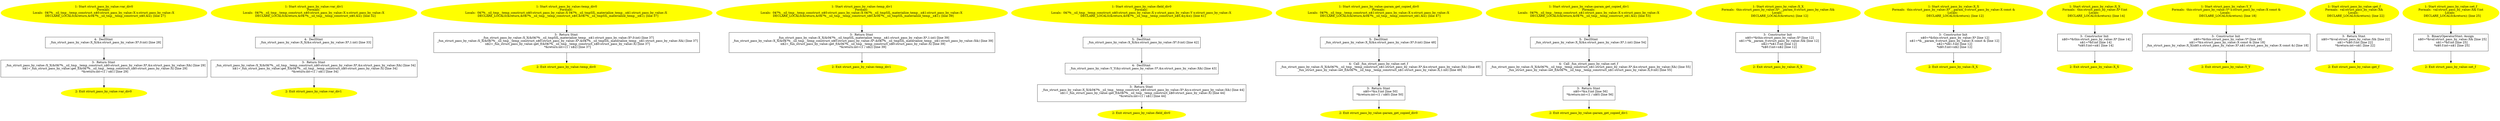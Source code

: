 /* @generated */
digraph iCFG {
"var_div0#struct_pass_by_value#_ZN20struct_pass_by_value8var_div0Ev.ea769bea3089b35ba8da79453ced9a10_1" [label="1: Start struct_pass_by_value::var_div0\nFormals: \nLocals:  0$?%__sil_tmp__temp_construct_n$0:struct_pass_by_value::X x:struct_pass_by_value::X \n   DECLARE_LOCALS(&return,&0$?%__sil_tmp__temp_construct_n$0,&x); [line 27]\n " color=yellow style=filled]
	

	 "var_div0#struct_pass_by_value#_ZN20struct_pass_by_value8var_div0Ev.ea769bea3089b35ba8da79453ced9a10_1" -> "var_div0#struct_pass_by_value#_ZN20struct_pass_by_value8var_div0Ev.ea769bea3089b35ba8da79453ced9a10_4" ;
"var_div0#struct_pass_by_value#_ZN20struct_pass_by_value8var_div0Ev.ea769bea3089b35ba8da79453ced9a10_2" [label="2: Exit struct_pass_by_value::var_div0 \n  " color=yellow style=filled]
	

"var_div0#struct_pass_by_value#_ZN20struct_pass_by_value8var_div0Ev.ea769bea3089b35ba8da79453ced9a10_3" [label="3:  Return Stmt \n   _fun_struct_pass_by_value::X_X(&0$?%__sil_tmp__temp_construct_n$0:struct_pass_by_value::X*,&x:struct_pass_by_value::X&) [line 29]\n  n$1=_fun_struct_pass_by_value::get_f(&0$?%__sil_tmp__temp_construct_n$0:struct_pass_by_value::X) [line 29]\n  *&return:int=(1 / n$1) [line 29]\n " shape="box"]
	

	 "var_div0#struct_pass_by_value#_ZN20struct_pass_by_value8var_div0Ev.ea769bea3089b35ba8da79453ced9a10_3" -> "var_div0#struct_pass_by_value#_ZN20struct_pass_by_value8var_div0Ev.ea769bea3089b35ba8da79453ced9a10_2" ;
"var_div0#struct_pass_by_value#_ZN20struct_pass_by_value8var_div0Ev.ea769bea3089b35ba8da79453ced9a10_4" [label="4:  DeclStmt \n   _fun_struct_pass_by_value::X_X(&x:struct_pass_by_value::X*,0:int) [line 28]\n " shape="box"]
	

	 "var_div0#struct_pass_by_value#_ZN20struct_pass_by_value8var_div0Ev.ea769bea3089b35ba8da79453ced9a10_4" -> "var_div0#struct_pass_by_value#_ZN20struct_pass_by_value8var_div0Ev.ea769bea3089b35ba8da79453ced9a10_3" ;
"var_div1#struct_pass_by_value#_ZN20struct_pass_by_value8var_div1Ev.8d008dbf4f81bb7828cb268151c5d801_1" [label="1: Start struct_pass_by_value::var_div1\nFormals: \nLocals:  0$?%__sil_tmp__temp_construct_n$0:struct_pass_by_value::X x:struct_pass_by_value::X \n   DECLARE_LOCALS(&return,&0$?%__sil_tmp__temp_construct_n$0,&x); [line 32]\n " color=yellow style=filled]
	

	 "var_div1#struct_pass_by_value#_ZN20struct_pass_by_value8var_div1Ev.8d008dbf4f81bb7828cb268151c5d801_1" -> "var_div1#struct_pass_by_value#_ZN20struct_pass_by_value8var_div1Ev.8d008dbf4f81bb7828cb268151c5d801_4" ;
"var_div1#struct_pass_by_value#_ZN20struct_pass_by_value8var_div1Ev.8d008dbf4f81bb7828cb268151c5d801_2" [label="2: Exit struct_pass_by_value::var_div1 \n  " color=yellow style=filled]
	

"var_div1#struct_pass_by_value#_ZN20struct_pass_by_value8var_div1Ev.8d008dbf4f81bb7828cb268151c5d801_3" [label="3:  Return Stmt \n   _fun_struct_pass_by_value::X_X(&0$?%__sil_tmp__temp_construct_n$0:struct_pass_by_value::X*,&x:struct_pass_by_value::X&) [line 34]\n  n$1=_fun_struct_pass_by_value::get_f(&0$?%__sil_tmp__temp_construct_n$0:struct_pass_by_value::X) [line 34]\n  *&return:int=(1 / n$1) [line 34]\n " shape="box"]
	

	 "var_div1#struct_pass_by_value#_ZN20struct_pass_by_value8var_div1Ev.8d008dbf4f81bb7828cb268151c5d801_3" -> "var_div1#struct_pass_by_value#_ZN20struct_pass_by_value8var_div1Ev.8d008dbf4f81bb7828cb268151c5d801_2" ;
"var_div1#struct_pass_by_value#_ZN20struct_pass_by_value8var_div1Ev.8d008dbf4f81bb7828cb268151c5d801_4" [label="4:  DeclStmt \n   _fun_struct_pass_by_value::X_X(&x:struct_pass_by_value::X*,1:int) [line 33]\n " shape="box"]
	

	 "var_div1#struct_pass_by_value#_ZN20struct_pass_by_value8var_div1Ev.8d008dbf4f81bb7828cb268151c5d801_4" -> "var_div1#struct_pass_by_value#_ZN20struct_pass_by_value8var_div1Ev.8d008dbf4f81bb7828cb268151c5d801_3" ;
"temp_div0#struct_pass_by_value#_ZN20struct_pass_by_value9temp_div0Ev.6a3fc7a7402a35ea8c204e12f479e694_1" [label="1: Start struct_pass_by_value::temp_div0\nFormals: \nLocals:  0$?%__sil_tmp__temp_construct_n$0:struct_pass_by_value::X 0$?%__sil_tmpSIL_materialize_temp__n$1:struct_pass_by_value::X \n   DECLARE_LOCALS(&return,&0$?%__sil_tmp__temp_construct_n$0,&0$?%__sil_tmpSIL_materialize_temp__n$1); [line 37]\n " color=yellow style=filled]
	

	 "temp_div0#struct_pass_by_value#_ZN20struct_pass_by_value9temp_div0Ev.6a3fc7a7402a35ea8c204e12f479e694_1" -> "temp_div0#struct_pass_by_value#_ZN20struct_pass_by_value9temp_div0Ev.6a3fc7a7402a35ea8c204e12f479e694_3" ;
"temp_div0#struct_pass_by_value#_ZN20struct_pass_by_value9temp_div0Ev.6a3fc7a7402a35ea8c204e12f479e694_2" [label="2: Exit struct_pass_by_value::temp_div0 \n  " color=yellow style=filled]
	

"temp_div0#struct_pass_by_value#_ZN20struct_pass_by_value9temp_div0Ev.6a3fc7a7402a35ea8c204e12f479e694_3" [label="3:  Return Stmt \n   _fun_struct_pass_by_value::X_X(&0$?%__sil_tmpSIL_materialize_temp__n$1:struct_pass_by_value::X*,0:int) [line 37]\n  _fun_struct_pass_by_value::X_X(&0$?%__sil_tmp__temp_construct_n$0:struct_pass_by_value::X*,&0$?%__sil_tmpSIL_materialize_temp__n$1:struct_pass_by_value::X&) [line 37]\n  n$2=_fun_struct_pass_by_value::get_f(&0$?%__sil_tmp__temp_construct_n$0:struct_pass_by_value::X) [line 37]\n  *&return:int=(1 / n$2) [line 37]\n " shape="box"]
	

	 "temp_div0#struct_pass_by_value#_ZN20struct_pass_by_value9temp_div0Ev.6a3fc7a7402a35ea8c204e12f479e694_3" -> "temp_div0#struct_pass_by_value#_ZN20struct_pass_by_value9temp_div0Ev.6a3fc7a7402a35ea8c204e12f479e694_2" ;
"temp_div1#struct_pass_by_value#_ZN20struct_pass_by_value9temp_div1Ev.e4430496c9975df81d6f1cda9849e4c1_1" [label="1: Start struct_pass_by_value::temp_div1\nFormals: \nLocals:  0$?%__sil_tmp__temp_construct_n$0:struct_pass_by_value::X 0$?%__sil_tmpSIL_materialize_temp__n$1:struct_pass_by_value::X \n   DECLARE_LOCALS(&return,&0$?%__sil_tmp__temp_construct_n$0,&0$?%__sil_tmpSIL_materialize_temp__n$1); [line 39]\n " color=yellow style=filled]
	

	 "temp_div1#struct_pass_by_value#_ZN20struct_pass_by_value9temp_div1Ev.e4430496c9975df81d6f1cda9849e4c1_1" -> "temp_div1#struct_pass_by_value#_ZN20struct_pass_by_value9temp_div1Ev.e4430496c9975df81d6f1cda9849e4c1_3" ;
"temp_div1#struct_pass_by_value#_ZN20struct_pass_by_value9temp_div1Ev.e4430496c9975df81d6f1cda9849e4c1_2" [label="2: Exit struct_pass_by_value::temp_div1 \n  " color=yellow style=filled]
	

"temp_div1#struct_pass_by_value#_ZN20struct_pass_by_value9temp_div1Ev.e4430496c9975df81d6f1cda9849e4c1_3" [label="3:  Return Stmt \n   _fun_struct_pass_by_value::X_X(&0$?%__sil_tmpSIL_materialize_temp__n$1:struct_pass_by_value::X*,1:int) [line 39]\n  _fun_struct_pass_by_value::X_X(&0$?%__sil_tmp__temp_construct_n$0:struct_pass_by_value::X*,&0$?%__sil_tmpSIL_materialize_temp__n$1:struct_pass_by_value::X&) [line 39]\n  n$2=_fun_struct_pass_by_value::get_f(&0$?%__sil_tmp__temp_construct_n$0:struct_pass_by_value::X) [line 39]\n  *&return:int=(1 / n$2) [line 39]\n " shape="box"]
	

	 "temp_div1#struct_pass_by_value#_ZN20struct_pass_by_value9temp_div1Ev.e4430496c9975df81d6f1cda9849e4c1_3" -> "temp_div1#struct_pass_by_value#_ZN20struct_pass_by_value9temp_div1Ev.e4430496c9975df81d6f1cda9849e4c1_2" ;
"field_div0#struct_pass_by_value#_ZN20struct_pass_by_value10field_div0Ev.12455f7da0951932d0d6e44f468a9dfa_1" [label="1: Start struct_pass_by_value::field_div0\nFormals: \nLocals:  0$?%__sil_tmp__temp_construct_n$0:struct_pass_by_value::X y:struct_pass_by_value::Y x:struct_pass_by_value::X \n   DECLARE_LOCALS(&return,&0$?%__sil_tmp__temp_construct_n$0,&y,&x); [line 41]\n " color=yellow style=filled]
	

	 "field_div0#struct_pass_by_value#_ZN20struct_pass_by_value10field_div0Ev.12455f7da0951932d0d6e44f468a9dfa_1" -> "field_div0#struct_pass_by_value#_ZN20struct_pass_by_value10field_div0Ev.12455f7da0951932d0d6e44f468a9dfa_5" ;
"field_div0#struct_pass_by_value#_ZN20struct_pass_by_value10field_div0Ev.12455f7da0951932d0d6e44f468a9dfa_2" [label="2: Exit struct_pass_by_value::field_div0 \n  " color=yellow style=filled]
	

"field_div0#struct_pass_by_value#_ZN20struct_pass_by_value10field_div0Ev.12455f7da0951932d0d6e44f468a9dfa_3" [label="3:  Return Stmt \n   _fun_struct_pass_by_value::X_X(&0$?%__sil_tmp__temp_construct_n$0:struct_pass_by_value::X*,&y.x:struct_pass_by_value::X&) [line 44]\n  n$1=_fun_struct_pass_by_value::get_f(&0$?%__sil_tmp__temp_construct_n$0:struct_pass_by_value::X) [line 44]\n  *&return:int=(1 / n$1) [line 44]\n " shape="box"]
	

	 "field_div0#struct_pass_by_value#_ZN20struct_pass_by_value10field_div0Ev.12455f7da0951932d0d6e44f468a9dfa_3" -> "field_div0#struct_pass_by_value#_ZN20struct_pass_by_value10field_div0Ev.12455f7da0951932d0d6e44f468a9dfa_2" ;
"field_div0#struct_pass_by_value#_ZN20struct_pass_by_value10field_div0Ev.12455f7da0951932d0d6e44f468a9dfa_4" [label="4:  DeclStmt \n   _fun_struct_pass_by_value::Y_Y(&y:struct_pass_by_value::Y*,&x:struct_pass_by_value::X&) [line 43]\n " shape="box"]
	

	 "field_div0#struct_pass_by_value#_ZN20struct_pass_by_value10field_div0Ev.12455f7da0951932d0d6e44f468a9dfa_4" -> "field_div0#struct_pass_by_value#_ZN20struct_pass_by_value10field_div0Ev.12455f7da0951932d0d6e44f468a9dfa_3" ;
"field_div0#struct_pass_by_value#_ZN20struct_pass_by_value10field_div0Ev.12455f7da0951932d0d6e44f468a9dfa_5" [label="5:  DeclStmt \n   _fun_struct_pass_by_value::X_X(&x:struct_pass_by_value::X*,0:int) [line 42]\n " shape="box"]
	

	 "field_div0#struct_pass_by_value#_ZN20struct_pass_by_value10field_div0Ev.12455f7da0951932d0d6e44f468a9dfa_5" -> "field_div0#struct_pass_by_value#_ZN20struct_pass_by_value10field_div0Ev.12455f7da0951932d0d6e44f468a9dfa_4" ;
"param_get_copied_div0#struct_pass_by_value#_ZN20struct_pass_by_value21param_get_copied_div0Ev.bc08f53bd406a8850971bd434a8e414b_1" [label="1: Start struct_pass_by_value::param_get_copied_div0\nFormals: \nLocals:  0$?%__sil_tmp__temp_construct_n$1:struct_pass_by_value::X x:struct_pass_by_value::X \n   DECLARE_LOCALS(&return,&0$?%__sil_tmp__temp_construct_n$1,&x); [line 47]\n " color=yellow style=filled]
	

	 "param_get_copied_div0#struct_pass_by_value#_ZN20struct_pass_by_value21param_get_copied_div0Ev.bc08f53bd406a8850971bd434a8e414b_1" -> "param_get_copied_div0#struct_pass_by_value#_ZN20struct_pass_by_value21param_get_copied_div0Ev.bc08f53bd406a8850971bd434a8e414b_5" ;
"param_get_copied_div0#struct_pass_by_value#_ZN20struct_pass_by_value21param_get_copied_div0Ev.bc08f53bd406a8850971bd434a8e414b_2" [label="2: Exit struct_pass_by_value::param_get_copied_div0 \n  " color=yellow style=filled]
	

"param_get_copied_div0#struct_pass_by_value#_ZN20struct_pass_by_value21param_get_copied_div0Ev.bc08f53bd406a8850971bd434a8e414b_3" [label="3:  Return Stmt \n   n$0=*&x.f:int [line 50]\n  *&return:int=(1 / n$0) [line 50]\n " shape="box"]
	

	 "param_get_copied_div0#struct_pass_by_value#_ZN20struct_pass_by_value21param_get_copied_div0Ev.bc08f53bd406a8850971bd434a8e414b_3" -> "param_get_copied_div0#struct_pass_by_value#_ZN20struct_pass_by_value21param_get_copied_div0Ev.bc08f53bd406a8850971bd434a8e414b_2" ;
"param_get_copied_div0#struct_pass_by_value#_ZN20struct_pass_by_value21param_get_copied_div0Ev.bc08f53bd406a8850971bd434a8e414b_4" [label="4:  Call _fun_struct_pass_by_value::set_f \n   _fun_struct_pass_by_value::X_X(&0$?%__sil_tmp__temp_construct_n$1:struct_pass_by_value::X*,&x:struct_pass_by_value::X&) [line 49]\n  _fun_struct_pass_by_value::set_f(&0$?%__sil_tmp__temp_construct_n$1:struct_pass_by_value::X,1:int) [line 49]\n " shape="box"]
	

	 "param_get_copied_div0#struct_pass_by_value#_ZN20struct_pass_by_value21param_get_copied_div0Ev.bc08f53bd406a8850971bd434a8e414b_4" -> "param_get_copied_div0#struct_pass_by_value#_ZN20struct_pass_by_value21param_get_copied_div0Ev.bc08f53bd406a8850971bd434a8e414b_3" ;
"param_get_copied_div0#struct_pass_by_value#_ZN20struct_pass_by_value21param_get_copied_div0Ev.bc08f53bd406a8850971bd434a8e414b_5" [label="5:  DeclStmt \n   _fun_struct_pass_by_value::X_X(&x:struct_pass_by_value::X*,0:int) [line 48]\n " shape="box"]
	

	 "param_get_copied_div0#struct_pass_by_value#_ZN20struct_pass_by_value21param_get_copied_div0Ev.bc08f53bd406a8850971bd434a8e414b_5" -> "param_get_copied_div0#struct_pass_by_value#_ZN20struct_pass_by_value21param_get_copied_div0Ev.bc08f53bd406a8850971bd434a8e414b_4" ;
"param_get_copied_div1#struct_pass_by_value#_ZN20struct_pass_by_value21param_get_copied_div1Ev.a478d92732cbfd3143baded8caa93a88_1" [label="1: Start struct_pass_by_value::param_get_copied_div1\nFormals: \nLocals:  0$?%__sil_tmp__temp_construct_n$1:struct_pass_by_value::X x:struct_pass_by_value::X \n   DECLARE_LOCALS(&return,&0$?%__sil_tmp__temp_construct_n$1,&x); [line 53]\n " color=yellow style=filled]
	

	 "param_get_copied_div1#struct_pass_by_value#_ZN20struct_pass_by_value21param_get_copied_div1Ev.a478d92732cbfd3143baded8caa93a88_1" -> "param_get_copied_div1#struct_pass_by_value#_ZN20struct_pass_by_value21param_get_copied_div1Ev.a478d92732cbfd3143baded8caa93a88_5" ;
"param_get_copied_div1#struct_pass_by_value#_ZN20struct_pass_by_value21param_get_copied_div1Ev.a478d92732cbfd3143baded8caa93a88_2" [label="2: Exit struct_pass_by_value::param_get_copied_div1 \n  " color=yellow style=filled]
	

"param_get_copied_div1#struct_pass_by_value#_ZN20struct_pass_by_value21param_get_copied_div1Ev.a478d92732cbfd3143baded8caa93a88_3" [label="3:  Return Stmt \n   n$0=*&x.f:int [line 56]\n  *&return:int=(1 / n$0) [line 56]\n " shape="box"]
	

	 "param_get_copied_div1#struct_pass_by_value#_ZN20struct_pass_by_value21param_get_copied_div1Ev.a478d92732cbfd3143baded8caa93a88_3" -> "param_get_copied_div1#struct_pass_by_value#_ZN20struct_pass_by_value21param_get_copied_div1Ev.a478d92732cbfd3143baded8caa93a88_2" ;
"param_get_copied_div1#struct_pass_by_value#_ZN20struct_pass_by_value21param_get_copied_div1Ev.a478d92732cbfd3143baded8caa93a88_4" [label="4:  Call _fun_struct_pass_by_value::set_f \n   _fun_struct_pass_by_value::X_X(&0$?%__sil_tmp__temp_construct_n$1:struct_pass_by_value::X*,&x:struct_pass_by_value::X&) [line 55]\n  _fun_struct_pass_by_value::set_f(&0$?%__sil_tmp__temp_construct_n$1:struct_pass_by_value::X,0:int) [line 55]\n " shape="box"]
	

	 "param_get_copied_div1#struct_pass_by_value#_ZN20struct_pass_by_value21param_get_copied_div1Ev.a478d92732cbfd3143baded8caa93a88_4" -> "param_get_copied_div1#struct_pass_by_value#_ZN20struct_pass_by_value21param_get_copied_div1Ev.a478d92732cbfd3143baded8caa93a88_3" ;
"param_get_copied_div1#struct_pass_by_value#_ZN20struct_pass_by_value21param_get_copied_div1Ev.a478d92732cbfd3143baded8caa93a88_5" [label="5:  DeclStmt \n   _fun_struct_pass_by_value::X_X(&x:struct_pass_by_value::X*,1:int) [line 54]\n " shape="box"]
	

	 "param_get_copied_div1#struct_pass_by_value#_ZN20struct_pass_by_value21param_get_copied_div1Ev.a478d92732cbfd3143baded8caa93a88_5" -> "param_get_copied_div1#struct_pass_by_value#_ZN20struct_pass_by_value21param_get_copied_div1Ev.a478d92732cbfd3143baded8caa93a88_4" ;
"X#X#struct_pass_by_value#{_ZN20struct_pass_by_value1XC1EOS0_|constexpr}.38a71213b4829bbfe72ae0107ed450f0_1" [label="1: Start struct_pass_by_value::X_X\nFormals:  this:struct_pass_by_value::X* __param_0:struct_pass_by_value::X&\nLocals:  \n   DECLARE_LOCALS(&return); [line 12]\n " color=yellow style=filled]
	

	 "X#X#struct_pass_by_value#{_ZN20struct_pass_by_value1XC1EOS0_|constexpr}.38a71213b4829bbfe72ae0107ed450f0_1" -> "X#X#struct_pass_by_value#{_ZN20struct_pass_by_value1XC1EOS0_|constexpr}.38a71213b4829bbfe72ae0107ed450f0_3" ;
"X#X#struct_pass_by_value#{_ZN20struct_pass_by_value1XC1EOS0_|constexpr}.38a71213b4829bbfe72ae0107ed450f0_2" [label="2: Exit struct_pass_by_value::X_X \n  " color=yellow style=filled]
	

"X#X#struct_pass_by_value#{_ZN20struct_pass_by_value1XC1EOS0_|constexpr}.38a71213b4829bbfe72ae0107ed450f0_3" [label="3:  Constructor Init \n   n$0=*&this:struct_pass_by_value::X* [line 12]\n  n$1=*&__param_0:struct_pass_by_value::X& [line 12]\n  n$2=*n$1.f:int [line 12]\n  *n$0.f:int=n$2 [line 12]\n " shape="box"]
	

	 "X#X#struct_pass_by_value#{_ZN20struct_pass_by_value1XC1EOS0_|constexpr}.38a71213b4829bbfe72ae0107ed450f0_3" -> "X#X#struct_pass_by_value#{_ZN20struct_pass_by_value1XC1EOS0_|constexpr}.38a71213b4829bbfe72ae0107ed450f0_2" ;
"X#X#struct_pass_by_value#{_ZN20struct_pass_by_value1XC1ERKS0_|constexpr}.395223c91e8475ac0e16cddc9acb281d_1" [label="1: Start struct_pass_by_value::X_X\nFormals:  this:struct_pass_by_value::X* __param_0:struct_pass_by_value::X const &\nLocals:  \n   DECLARE_LOCALS(&return); [line 12]\n " color=yellow style=filled]
	

	 "X#X#struct_pass_by_value#{_ZN20struct_pass_by_value1XC1ERKS0_|constexpr}.395223c91e8475ac0e16cddc9acb281d_1" -> "X#X#struct_pass_by_value#{_ZN20struct_pass_by_value1XC1ERKS0_|constexpr}.395223c91e8475ac0e16cddc9acb281d_3" ;
"X#X#struct_pass_by_value#{_ZN20struct_pass_by_value1XC1ERKS0_|constexpr}.395223c91e8475ac0e16cddc9acb281d_2" [label="2: Exit struct_pass_by_value::X_X \n  " color=yellow style=filled]
	

"X#X#struct_pass_by_value#{_ZN20struct_pass_by_value1XC1ERKS0_|constexpr}.395223c91e8475ac0e16cddc9acb281d_3" [label="3:  Constructor Init \n   n$0=*&this:struct_pass_by_value::X* [line 12]\n  n$1=*&__param_0:struct_pass_by_value::X const & [line 12]\n  n$2=*n$1.f:int [line 12]\n  *n$0.f:int=n$2 [line 12]\n " shape="box"]
	

	 "X#X#struct_pass_by_value#{_ZN20struct_pass_by_value1XC1ERKS0_|constexpr}.395223c91e8475ac0e16cddc9acb281d_3" -> "X#X#struct_pass_by_value#{_ZN20struct_pass_by_value1XC1ERKS0_|constexpr}.395223c91e8475ac0e16cddc9acb281d_2" ;
"X#X#struct_pass_by_value#{_ZN20struct_pass_by_value1XC1Ei}.4c01f928279242a5994b8212d85ebedb_1" [label="1: Start struct_pass_by_value::X_X\nFormals:  this:struct_pass_by_value::X* f:int\nLocals:  \n   DECLARE_LOCALS(&return); [line 14]\n " color=yellow style=filled]
	

	 "X#X#struct_pass_by_value#{_ZN20struct_pass_by_value1XC1Ei}.4c01f928279242a5994b8212d85ebedb_1" -> "X#X#struct_pass_by_value#{_ZN20struct_pass_by_value1XC1Ei}.4c01f928279242a5994b8212d85ebedb_3" ;
"X#X#struct_pass_by_value#{_ZN20struct_pass_by_value1XC1Ei}.4c01f928279242a5994b8212d85ebedb_2" [label="2: Exit struct_pass_by_value::X_X \n  " color=yellow style=filled]
	

"X#X#struct_pass_by_value#{_ZN20struct_pass_by_value1XC1Ei}.4c01f928279242a5994b8212d85ebedb_3" [label="3:  Constructor Init \n   n$0=*&this:struct_pass_by_value::X* [line 14]\n  n$1=*&f:int [line 14]\n  *n$0.f:int=n$1 [line 14]\n " shape="box"]
	

	 "X#X#struct_pass_by_value#{_ZN20struct_pass_by_value1XC1Ei}.4c01f928279242a5994b8212d85ebedb_3" -> "X#X#struct_pass_by_value#{_ZN20struct_pass_by_value1XC1Ei}.4c01f928279242a5994b8212d85ebedb_2" ;
"Y#Y#struct_pass_by_value#{_ZN20struct_pass_by_value1YC1ERKNS_1XE}.8a81f6f538ade21c1d4ebc1a51bad9e6_1" [label="1: Start struct_pass_by_value::Y_Y\nFormals:  this:struct_pass_by_value::Y* x:struct_pass_by_value::X const &\nLocals:  \n   DECLARE_LOCALS(&return); [line 18]\n " color=yellow style=filled]
	

	 "Y#Y#struct_pass_by_value#{_ZN20struct_pass_by_value1YC1ERKNS_1XE}.8a81f6f538ade21c1d4ebc1a51bad9e6_1" -> "Y#Y#struct_pass_by_value#{_ZN20struct_pass_by_value1YC1ERKNS_1XE}.8a81f6f538ade21c1d4ebc1a51bad9e6_3" ;
"Y#Y#struct_pass_by_value#{_ZN20struct_pass_by_value1YC1ERKNS_1XE}.8a81f6f538ade21c1d4ebc1a51bad9e6_2" [label="2: Exit struct_pass_by_value::Y_Y \n  " color=yellow style=filled]
	

"Y#Y#struct_pass_by_value#{_ZN20struct_pass_by_value1YC1ERKNS_1XE}.8a81f6f538ade21c1d4ebc1a51bad9e6_3" [label="3:  Constructor Init \n   n$0=*&this:struct_pass_by_value::Y* [line 18]\n  n$1=*&x:struct_pass_by_value::X const & [line 18]\n  _fun_struct_pass_by_value::X_X(n$0.x:struct_pass_by_value::X*,n$1:struct_pass_by_value::X const &) [line 18]\n " shape="box"]
	

	 "Y#Y#struct_pass_by_value#{_ZN20struct_pass_by_value1YC1ERKNS_1XE}.8a81f6f538ade21c1d4ebc1a51bad9e6_3" -> "Y#Y#struct_pass_by_value#{_ZN20struct_pass_by_value1YC1ERKNS_1XE}.8a81f6f538ade21c1d4ebc1a51bad9e6_2" ;
"get_f#struct_pass_by_value#_ZN20struct_pass_by_value5get_fENS_1XE.d9eb5656addf74c4646b11cf2d3f3307_1" [label="1: Start struct_pass_by_value::get_f\nFormals:  val:struct_pass_by_value::X&\nLocals:  \n   DECLARE_LOCALS(&return); [line 22]\n " color=yellow style=filled]
	

	 "get_f#struct_pass_by_value#_ZN20struct_pass_by_value5get_fENS_1XE.d9eb5656addf74c4646b11cf2d3f3307_1" -> "get_f#struct_pass_by_value#_ZN20struct_pass_by_value5get_fENS_1XE.d9eb5656addf74c4646b11cf2d3f3307_3" ;
"get_f#struct_pass_by_value#_ZN20struct_pass_by_value5get_fENS_1XE.d9eb5656addf74c4646b11cf2d3f3307_2" [label="2: Exit struct_pass_by_value::get_f \n  " color=yellow style=filled]
	

"get_f#struct_pass_by_value#_ZN20struct_pass_by_value5get_fENS_1XE.d9eb5656addf74c4646b11cf2d3f3307_3" [label="3:  Return Stmt \n   n$0=*&val:struct_pass_by_value::X& [line 22]\n  n$1=*n$0.f:int [line 22]\n  *&return:int=n$1 [line 22]\n " shape="box"]
	

	 "get_f#struct_pass_by_value#_ZN20struct_pass_by_value5get_fENS_1XE.d9eb5656addf74c4646b11cf2d3f3307_3" -> "get_f#struct_pass_by_value#_ZN20struct_pass_by_value5get_fENS_1XE.d9eb5656addf74c4646b11cf2d3f3307_2" ;
"set_f#struct_pass_by_value#_ZN20struct_pass_by_value5set_fENS_1XEi.f10cea3478ded77d2dcefbe25a6546ca_1" [label="1: Start struct_pass_by_value::set_f\nFormals:  val:struct_pass_by_value::X& f:int\nLocals:  \n   DECLARE_LOCALS(&return); [line 25]\n " color=yellow style=filled]
	

	 "set_f#struct_pass_by_value#_ZN20struct_pass_by_value5set_fENS_1XEi.f10cea3478ded77d2dcefbe25a6546ca_1" -> "set_f#struct_pass_by_value#_ZN20struct_pass_by_value5set_fENS_1XEi.f10cea3478ded77d2dcefbe25a6546ca_3" ;
"set_f#struct_pass_by_value#_ZN20struct_pass_by_value5set_fENS_1XEi.f10cea3478ded77d2dcefbe25a6546ca_2" [label="2: Exit struct_pass_by_value::set_f \n  " color=yellow style=filled]
	

"set_f#struct_pass_by_value#_ZN20struct_pass_by_value5set_fENS_1XEi.f10cea3478ded77d2dcefbe25a6546ca_3" [label="3:  BinaryOperatorStmt: Assign \n   n$0=*&val:struct_pass_by_value::X& [line 25]\n  n$1=*&f:int [line 25]\n  *n$0.f:int=n$1 [line 25]\n " shape="box"]
	

	 "set_f#struct_pass_by_value#_ZN20struct_pass_by_value5set_fENS_1XEi.f10cea3478ded77d2dcefbe25a6546ca_3" -> "set_f#struct_pass_by_value#_ZN20struct_pass_by_value5set_fENS_1XEi.f10cea3478ded77d2dcefbe25a6546ca_2" ;
}
